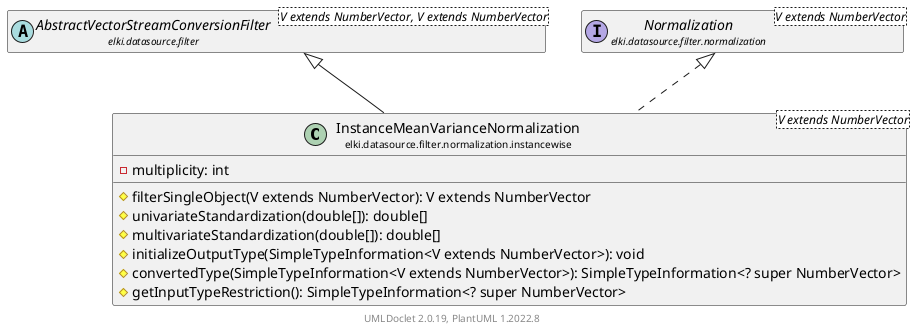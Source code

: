 @startuml
    remove .*\.(Instance|Par|Parameterizer|Factory)$
    set namespaceSeparator none
    hide empty fields
    hide empty methods

    class "<size:14>InstanceMeanVarianceNormalization\n<size:10>elki.datasource.filter.normalization.instancewise" as elki.datasource.filter.normalization.instancewise.InstanceMeanVarianceNormalization<V extends NumberVector> [[InstanceMeanVarianceNormalization.html]] {
        -multiplicity: int
        #filterSingleObject(V extends NumberVector): V extends NumberVector
        #univariateStandardization(double[]): double[]
        #multivariateStandardization(double[]): double[]
        #initializeOutputType(SimpleTypeInformation<V extends NumberVector>): void
        #convertedType(SimpleTypeInformation<V extends NumberVector>): SimpleTypeInformation<? super NumberVector>
        #getInputTypeRestriction(): SimpleTypeInformation<? super NumberVector>
    }

    abstract class "<size:14>AbstractVectorStreamConversionFilter\n<size:10>elki.datasource.filter" as elki.datasource.filter.AbstractVectorStreamConversionFilter<V extends NumberVector, V extends NumberVector> [[../../AbstractVectorStreamConversionFilter.html]]
    interface "<size:14>Normalization\n<size:10>elki.datasource.filter.normalization" as elki.datasource.filter.normalization.Normalization<V extends NumberVector> [[../Normalization.html]]
    class "<size:14>InstanceMeanVarianceNormalization.Par\n<size:10>elki.datasource.filter.normalization.instancewise" as elki.datasource.filter.normalization.instancewise.InstanceMeanVarianceNormalization.Par<V extends NumberVector> [[InstanceMeanVarianceNormalization.Par.html]]

    elki.datasource.filter.AbstractVectorStreamConversionFilter <|-- elki.datasource.filter.normalization.instancewise.InstanceMeanVarianceNormalization
    elki.datasource.filter.normalization.Normalization <|.. elki.datasource.filter.normalization.instancewise.InstanceMeanVarianceNormalization
    elki.datasource.filter.normalization.instancewise.InstanceMeanVarianceNormalization +-- elki.datasource.filter.normalization.instancewise.InstanceMeanVarianceNormalization.Par

    center footer UMLDoclet 2.0.19, PlantUML 1.2022.8
@enduml
